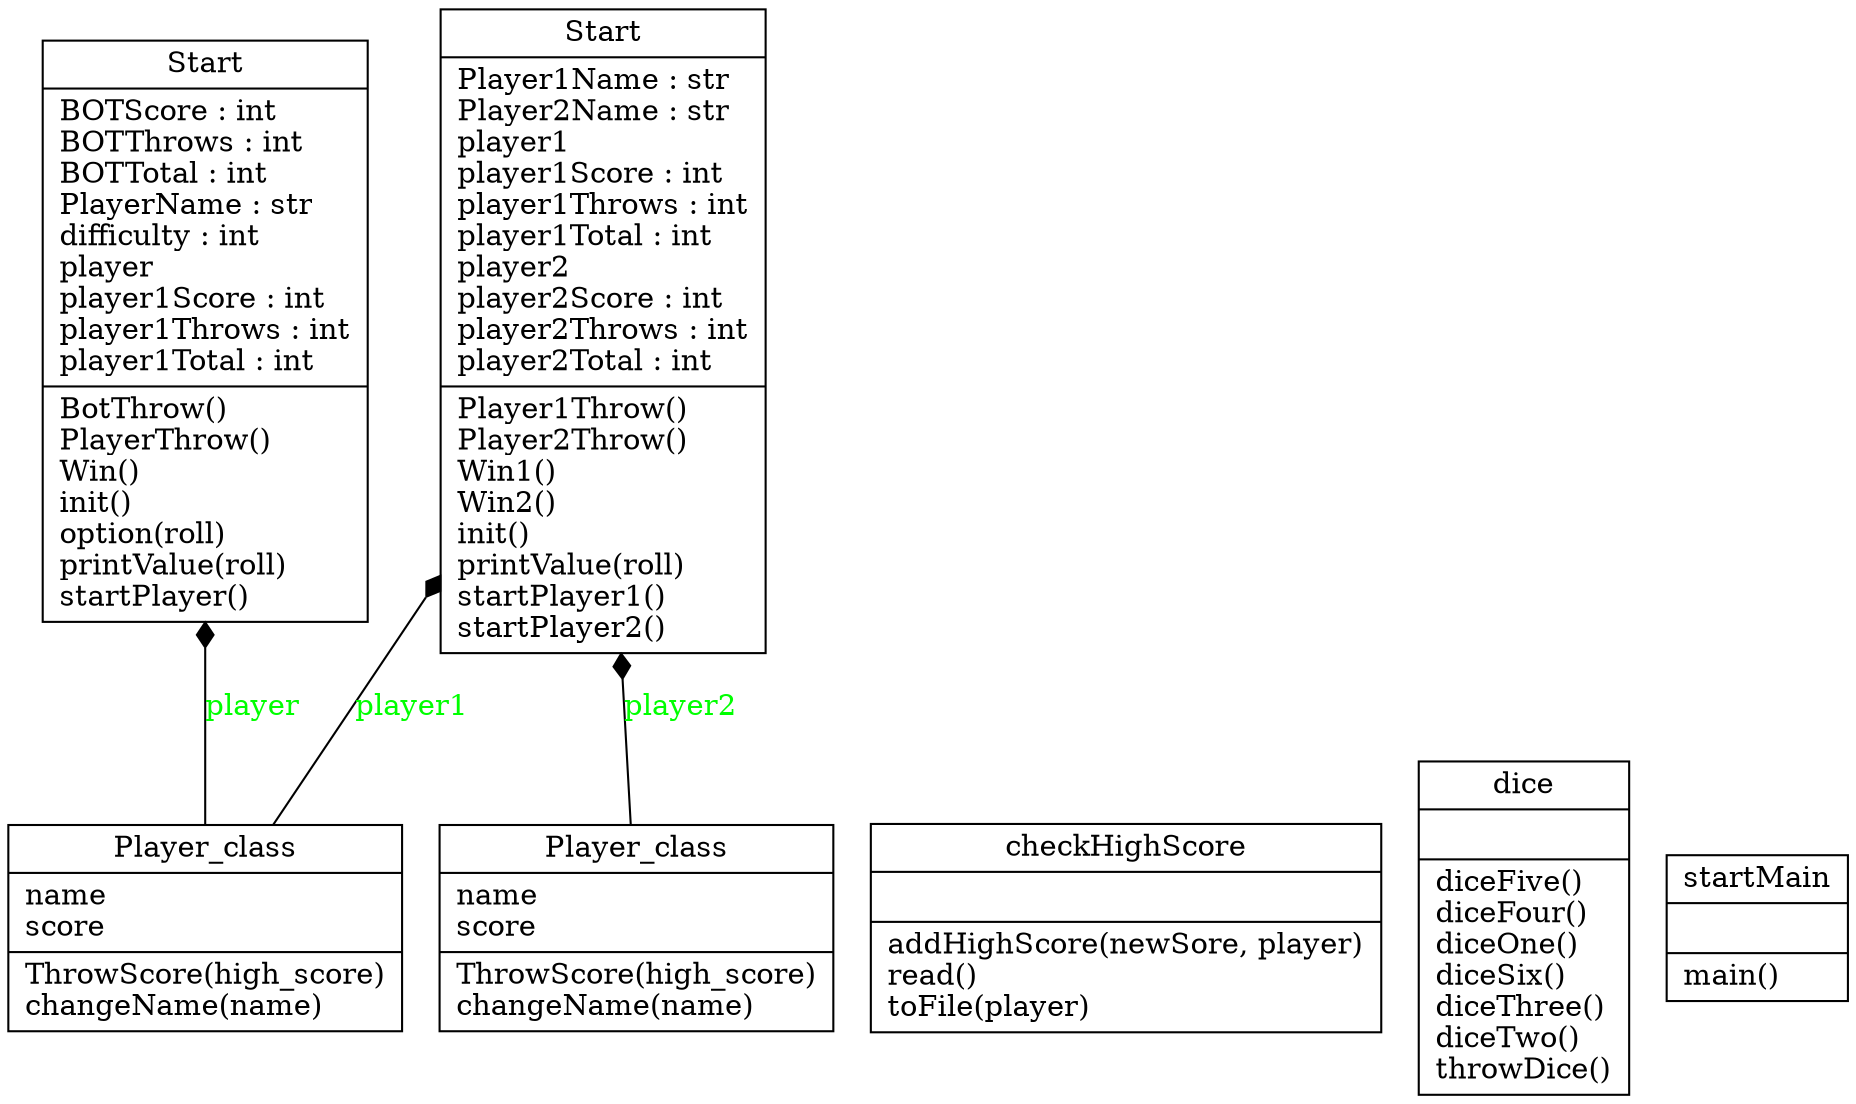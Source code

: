 digraph "classes" {
rankdir=BT
charset="utf-8"
"PIG.Player1.Player_class" [color="black", fontcolor="black", label="{Player_class|name\lscore\l|ThrowScore(high_score)\lchangeName(name)\l}", shape="record", style="solid"];
"PIG.Player2.Player_class" [color="black", fontcolor="black", label="{Player_class|name\lscore\l|ThrowScore(high_score)\lchangeName(name)\l}", shape="record", style="solid"];
"PIG.PvE.Start" [color="black", fontcolor="black", label="{Start|BOTScore : int\lBOTThrows : int\lBOTTotal : int\lPlayerName : str\ldifficulty : int\lplayer\lplayer1Score : int\lplayer1Throws : int\lplayer1Total : int\l|BotThrow()\lPlayerThrow()\lWin()\linit()\loption(roll)\lprintValue(roll)\lstartPlayer()\l}", shape="record", style="solid"];
"PIG.PvP.Start" [color="black", fontcolor="black", label="{Start|Player1Name : str\lPlayer2Name : str\lplayer1\lplayer1Score : int\lplayer1Throws : int\lplayer1Total : int\lplayer2\lplayer2Score : int\lplayer2Throws : int\lplayer2Total : int\l|Player1Throw()\lPlayer2Throw()\lWin1()\lWin2()\linit()\lprintValue(roll)\lstartPlayer1()\lstartPlayer2()\l}", shape="record", style="solid"];
"PIG.HighScore.checkHighScore" [color="black", fontcolor="black", label="{checkHighScore|\l|addHighScore(newSore, player)\lread()\ltoFile(player)\l}", shape="record", style="solid"];
"PIG.Dice.dice" [color="black", fontcolor="black", label="{dice|\l|diceFive()\ldiceFour()\ldiceOne()\ldiceSix()\ldiceThree()\ldiceTwo()\lthrowDice()\l}", shape="record", style="solid"];
"PIG.Main.startMain" [color="black", fontcolor="black", label="{startMain|\l|main()\l}", shape="record", style="solid"];
"PIG.Player1.Player_class" -> "PIG.PvE.Start" [arrowhead="diamond", arrowtail="none", fontcolor="green", label="player", style="solid"];
"PIG.Player1.Player_class" -> "PIG.PvP.Start" [arrowhead="diamond", arrowtail="none", fontcolor="green", label="player1", style="solid"];
"PIG.Player2.Player_class" -> "PIG.PvP.Start" [arrowhead="diamond", arrowtail="none", fontcolor="green", label="player2", style="solid"];
}
